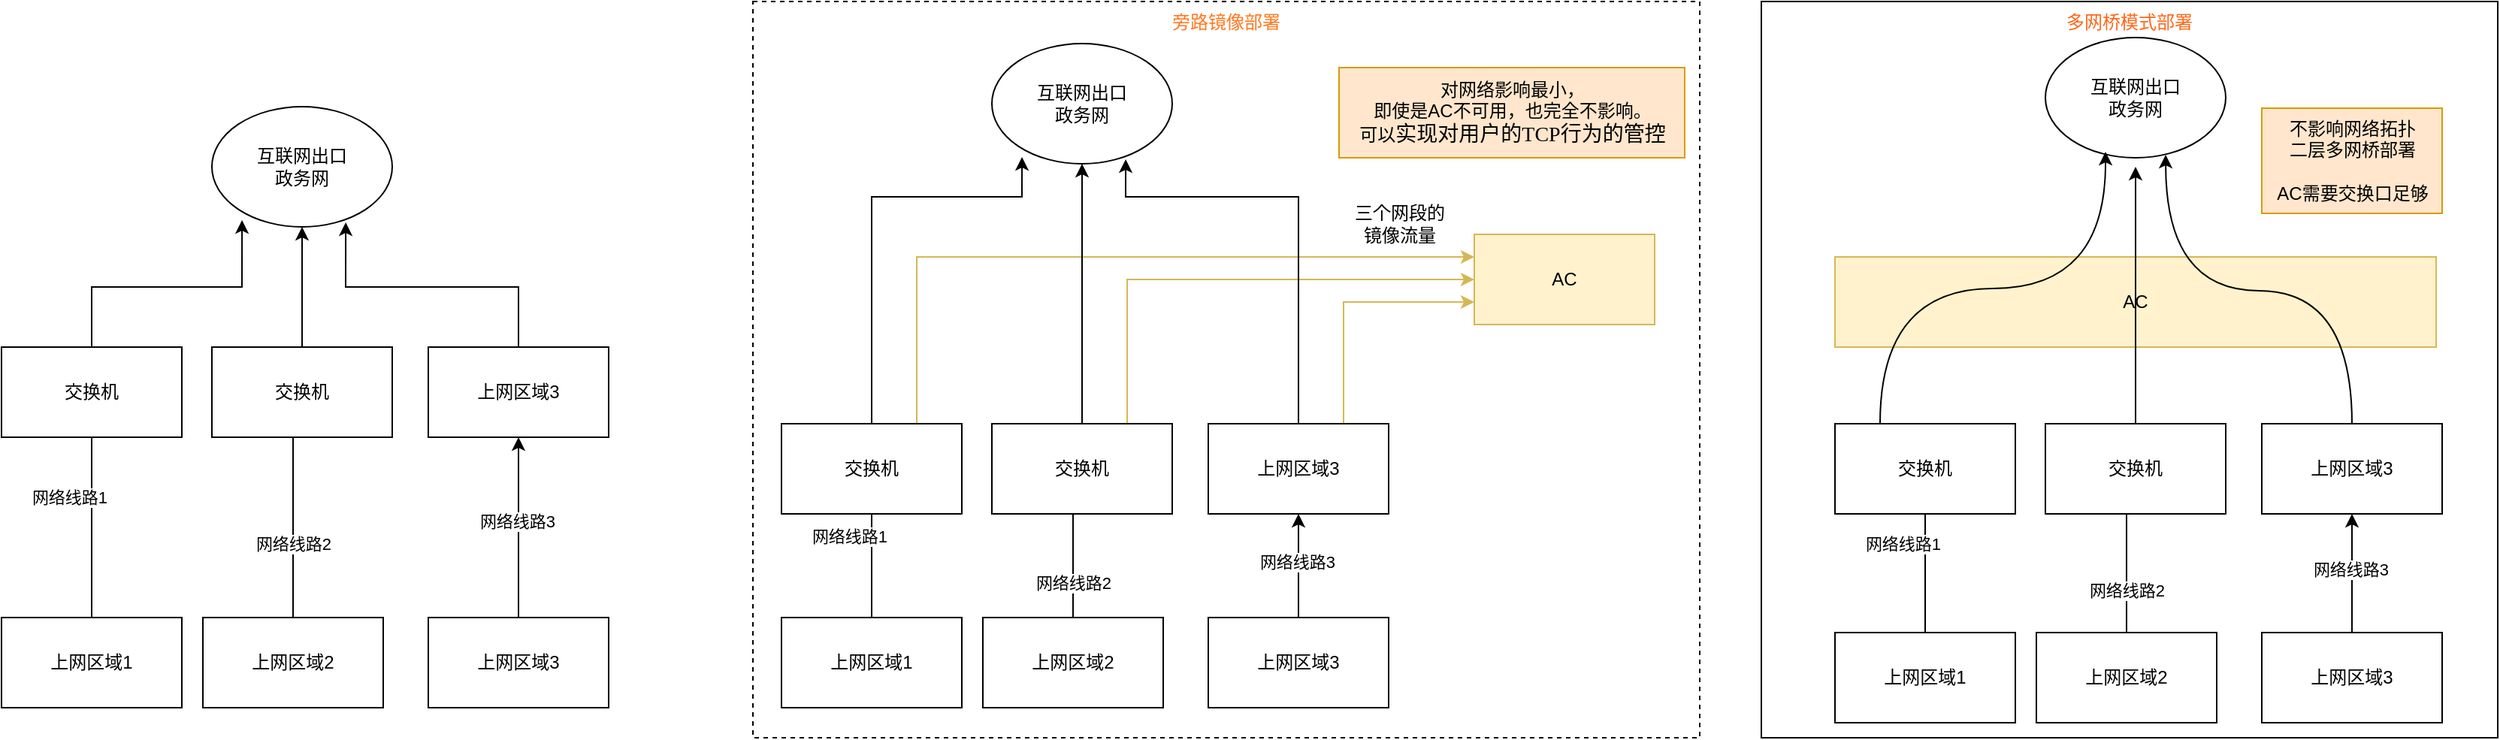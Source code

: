 <mxfile version="21.8.2" type="github">
  <diagram name="第 1 页" id="J8BS59FEp2aJMesZVCdo">
    <mxGraphModel dx="1194" dy="1683" grid="1" gridSize="10" guides="1" tooltips="1" connect="1" arrows="1" fold="1" page="1" pageScale="1" pageWidth="827" pageHeight="1169" math="0" shadow="0">
      <root>
        <mxCell id="0" />
        <mxCell id="1" parent="0" />
        <mxCell id="qCOAXYOAJNg6mRWYXx_G-90" value="多网桥模式部署" style="rounded=0;whiteSpace=wrap;html=1;verticalAlign=top;fontColor=#FF6619;" vertex="1" parent="1">
          <mxGeometry x="1241" y="-30" width="490" height="490" as="geometry" />
        </mxCell>
        <mxCell id="qCOAXYOAJNg6mRWYXx_G-88" value="&lt;font color=&quot;#ff781f&quot;&gt;旁路镜像部署&lt;/font&gt;" style="rounded=0;whiteSpace=wrap;html=1;dashed=1;verticalAlign=top;" vertex="1" parent="1">
          <mxGeometry x="570" y="-30" width="630" height="490" as="geometry" />
        </mxCell>
        <mxCell id="qCOAXYOAJNg6mRWYXx_G-1" value="交换机" style="rounded=0;whiteSpace=wrap;html=1;" vertex="1" parent="1">
          <mxGeometry x="70" y="200" width="120" height="60" as="geometry" />
        </mxCell>
        <mxCell id="qCOAXYOAJNg6mRWYXx_G-2" value="" style="endArrow=none;html=1;rounded=0;entryX=0.5;entryY=1;entryDx=0;entryDy=0;exitX=0.5;exitY=0;exitDx=0;exitDy=0;" edge="1" parent="1" source="qCOAXYOAJNg6mRWYXx_G-8" target="qCOAXYOAJNg6mRWYXx_G-1">
          <mxGeometry width="50" height="50" relative="1" as="geometry">
            <mxPoint x="140" y="400" as="sourcePoint" />
            <mxPoint x="140" y="250" as="targetPoint" />
          </mxGeometry>
        </mxCell>
        <mxCell id="qCOAXYOAJNg6mRWYXx_G-5" value="网络线路1" style="edgeLabel;html=1;align=center;verticalAlign=middle;resizable=0;points=[];" vertex="1" connectable="0" parent="qCOAXYOAJNg6mRWYXx_G-2">
          <mxGeometry x="-0.004" y="1" relative="1" as="geometry">
            <mxPoint x="-14" y="-20" as="offset" />
          </mxGeometry>
        </mxCell>
        <mxCell id="qCOAXYOAJNg6mRWYXx_G-3" value="" style="endArrow=none;html=1;rounded=0;entryX=0.45;entryY=0.992;entryDx=0;entryDy=0;exitX=0.5;exitY=0;exitDx=0;exitDy=0;entryPerimeter=0;" edge="1" parent="1" source="qCOAXYOAJNg6mRWYXx_G-9" target="qCOAXYOAJNg6mRWYXx_G-21">
          <mxGeometry width="50" height="50" relative="1" as="geometry">
            <mxPoint x="250" y="400" as="sourcePoint" />
            <mxPoint x="270" y="210" as="targetPoint" />
          </mxGeometry>
        </mxCell>
        <mxCell id="qCOAXYOAJNg6mRWYXx_G-6" value="网络线路2" style="edgeLabel;html=1;align=center;verticalAlign=middle;resizable=0;points=[];" vertex="1" connectable="0" parent="qCOAXYOAJNg6mRWYXx_G-3">
          <mxGeometry x="0.02" y="-1" relative="1" as="geometry">
            <mxPoint x="-1" y="12" as="offset" />
          </mxGeometry>
        </mxCell>
        <mxCell id="qCOAXYOAJNg6mRWYXx_G-8" value="上网区域1" style="rounded=0;whiteSpace=wrap;html=1;" vertex="1" parent="1">
          <mxGeometry x="70" y="380" width="120" height="60" as="geometry" />
        </mxCell>
        <mxCell id="qCOAXYOAJNg6mRWYXx_G-9" value="上网区域2" style="rounded=0;whiteSpace=wrap;html=1;" vertex="1" parent="1">
          <mxGeometry x="204" y="380" width="120" height="60" as="geometry" />
        </mxCell>
        <mxCell id="qCOAXYOAJNg6mRWYXx_G-29" style="edgeStyle=orthogonalEdgeStyle;rounded=0;orthogonalLoop=1;jettySize=auto;html=1;exitX=0.5;exitY=0;exitDx=0;exitDy=0;entryX=0.5;entryY=1;entryDx=0;entryDy=0;" edge="1" parent="1" source="qCOAXYOAJNg6mRWYXx_G-10" target="qCOAXYOAJNg6mRWYXx_G-28">
          <mxGeometry relative="1" as="geometry" />
        </mxCell>
        <mxCell id="qCOAXYOAJNg6mRWYXx_G-30" value="网络线路3" style="edgeLabel;html=1;align=center;verticalAlign=middle;resizable=0;points=[];" vertex="1" connectable="0" parent="qCOAXYOAJNg6mRWYXx_G-29">
          <mxGeometry x="0.067" y="1" relative="1" as="geometry">
            <mxPoint as="offset" />
          </mxGeometry>
        </mxCell>
        <mxCell id="qCOAXYOAJNg6mRWYXx_G-10" value="上网区域3" style="rounded=0;whiteSpace=wrap;html=1;" vertex="1" parent="1">
          <mxGeometry x="354" y="380" width="120" height="60" as="geometry" />
        </mxCell>
        <mxCell id="qCOAXYOAJNg6mRWYXx_G-26" style="edgeStyle=orthogonalEdgeStyle;rounded=0;orthogonalLoop=1;jettySize=auto;html=1;exitX=0.5;exitY=0;exitDx=0;exitDy=0;entryX=0.5;entryY=1;entryDx=0;entryDy=0;" edge="1" parent="1" source="qCOAXYOAJNg6mRWYXx_G-21" target="qCOAXYOAJNg6mRWYXx_G-24">
          <mxGeometry relative="1" as="geometry" />
        </mxCell>
        <mxCell id="qCOAXYOAJNg6mRWYXx_G-21" value="交换机" style="rounded=0;whiteSpace=wrap;html=1;" vertex="1" parent="1">
          <mxGeometry x="210" y="200" width="120" height="60" as="geometry" />
        </mxCell>
        <mxCell id="qCOAXYOAJNg6mRWYXx_G-24" value="互联网出口&lt;br&gt;政务网" style="ellipse;whiteSpace=wrap;html=1;" vertex="1" parent="1">
          <mxGeometry x="210" y="40" width="120" height="80" as="geometry" />
        </mxCell>
        <mxCell id="qCOAXYOAJNg6mRWYXx_G-25" style="edgeStyle=orthogonalEdgeStyle;rounded=0;orthogonalLoop=1;jettySize=auto;html=1;exitX=0.5;exitY=0;exitDx=0;exitDy=0;entryX=0.167;entryY=0.944;entryDx=0;entryDy=0;entryPerimeter=0;" edge="1" parent="1" source="qCOAXYOAJNg6mRWYXx_G-1" target="qCOAXYOAJNg6mRWYXx_G-24">
          <mxGeometry relative="1" as="geometry" />
        </mxCell>
        <mxCell id="qCOAXYOAJNg6mRWYXx_G-28" value="上网区域3" style="rounded=0;whiteSpace=wrap;html=1;" vertex="1" parent="1">
          <mxGeometry x="354" y="200" width="120" height="60" as="geometry" />
        </mxCell>
        <mxCell id="qCOAXYOAJNg6mRWYXx_G-31" style="edgeStyle=orthogonalEdgeStyle;rounded=0;orthogonalLoop=1;jettySize=auto;html=1;exitX=0.5;exitY=0;exitDx=0;exitDy=0;entryX=0.742;entryY=0.963;entryDx=0;entryDy=0;entryPerimeter=0;" edge="1" parent="1" source="qCOAXYOAJNg6mRWYXx_G-28" target="qCOAXYOAJNg6mRWYXx_G-24">
          <mxGeometry relative="1" as="geometry" />
        </mxCell>
        <mxCell id="qCOAXYOAJNg6mRWYXx_G-55" style="edgeStyle=orthogonalEdgeStyle;rounded=0;orthogonalLoop=1;jettySize=auto;html=1;exitX=0.75;exitY=0;exitDx=0;exitDy=0;entryX=0;entryY=0.25;entryDx=0;entryDy=0;fillColor=#fff2cc;strokeColor=#d6b656;" edge="1" parent="1" source="qCOAXYOAJNg6mRWYXx_G-32" target="qCOAXYOAJNg6mRWYXx_G-48">
          <mxGeometry relative="1" as="geometry" />
        </mxCell>
        <mxCell id="qCOAXYOAJNg6mRWYXx_G-32" value="交换机" style="rounded=0;whiteSpace=wrap;html=1;" vertex="1" parent="1">
          <mxGeometry x="589" y="251" width="120" height="60" as="geometry" />
        </mxCell>
        <mxCell id="qCOAXYOAJNg6mRWYXx_G-33" value="" style="endArrow=none;html=1;rounded=0;entryX=0.5;entryY=1;entryDx=0;entryDy=0;exitX=0.5;exitY=0;exitDx=0;exitDy=0;" edge="1" parent="1" source="qCOAXYOAJNg6mRWYXx_G-37" target="qCOAXYOAJNg6mRWYXx_G-32">
          <mxGeometry width="50" height="50" relative="1" as="geometry">
            <mxPoint x="659" y="400" as="sourcePoint" />
            <mxPoint x="659" y="250" as="targetPoint" />
          </mxGeometry>
        </mxCell>
        <mxCell id="qCOAXYOAJNg6mRWYXx_G-34" value="网络线路1" style="edgeLabel;html=1;align=center;verticalAlign=middle;resizable=0;points=[];" vertex="1" connectable="0" parent="qCOAXYOAJNg6mRWYXx_G-33">
          <mxGeometry x="-0.004" y="1" relative="1" as="geometry">
            <mxPoint x="-14" y="-20" as="offset" />
          </mxGeometry>
        </mxCell>
        <mxCell id="qCOAXYOAJNg6mRWYXx_G-35" value="" style="endArrow=none;html=1;rounded=0;entryX=0.45;entryY=0.992;entryDx=0;entryDy=0;exitX=0.5;exitY=0;exitDx=0;exitDy=0;entryPerimeter=0;" edge="1" parent="1" source="qCOAXYOAJNg6mRWYXx_G-38" target="qCOAXYOAJNg6mRWYXx_G-43">
          <mxGeometry width="50" height="50" relative="1" as="geometry">
            <mxPoint x="769" y="400" as="sourcePoint" />
            <mxPoint x="789" y="210" as="targetPoint" />
          </mxGeometry>
        </mxCell>
        <mxCell id="qCOAXYOAJNg6mRWYXx_G-36" value="网络线路2" style="edgeLabel;html=1;align=center;verticalAlign=middle;resizable=0;points=[];" vertex="1" connectable="0" parent="qCOAXYOAJNg6mRWYXx_G-35">
          <mxGeometry x="0.02" y="-1" relative="1" as="geometry">
            <mxPoint x="-1" y="12" as="offset" />
          </mxGeometry>
        </mxCell>
        <mxCell id="qCOAXYOAJNg6mRWYXx_G-37" value="上网区域1" style="rounded=0;whiteSpace=wrap;html=1;" vertex="1" parent="1">
          <mxGeometry x="589" y="380" width="120" height="60" as="geometry" />
        </mxCell>
        <mxCell id="qCOAXYOAJNg6mRWYXx_G-38" value="上网区域2" style="rounded=0;whiteSpace=wrap;html=1;" vertex="1" parent="1">
          <mxGeometry x="723" y="380" width="120" height="60" as="geometry" />
        </mxCell>
        <mxCell id="qCOAXYOAJNg6mRWYXx_G-39" style="edgeStyle=orthogonalEdgeStyle;rounded=0;orthogonalLoop=1;jettySize=auto;html=1;exitX=0.5;exitY=0;exitDx=0;exitDy=0;entryX=0.5;entryY=1;entryDx=0;entryDy=0;" edge="1" parent="1" source="qCOAXYOAJNg6mRWYXx_G-41" target="qCOAXYOAJNg6mRWYXx_G-46">
          <mxGeometry relative="1" as="geometry" />
        </mxCell>
        <mxCell id="qCOAXYOAJNg6mRWYXx_G-40" value="网络线路3" style="edgeLabel;html=1;align=center;verticalAlign=middle;resizable=0;points=[];" vertex="1" connectable="0" parent="qCOAXYOAJNg6mRWYXx_G-39">
          <mxGeometry x="0.067" y="1" relative="1" as="geometry">
            <mxPoint as="offset" />
          </mxGeometry>
        </mxCell>
        <mxCell id="qCOAXYOAJNg6mRWYXx_G-41" value="上网区域3" style="rounded=0;whiteSpace=wrap;html=1;" vertex="1" parent="1">
          <mxGeometry x="873" y="380" width="120" height="60" as="geometry" />
        </mxCell>
        <mxCell id="qCOAXYOAJNg6mRWYXx_G-42" style="edgeStyle=orthogonalEdgeStyle;rounded=0;orthogonalLoop=1;jettySize=auto;html=1;exitX=0.5;exitY=0;exitDx=0;exitDy=0;entryX=0.5;entryY=1;entryDx=0;entryDy=0;" edge="1" parent="1" source="qCOAXYOAJNg6mRWYXx_G-43" target="qCOAXYOAJNg6mRWYXx_G-44">
          <mxGeometry relative="1" as="geometry" />
        </mxCell>
        <mxCell id="qCOAXYOAJNg6mRWYXx_G-56" style="edgeStyle=orthogonalEdgeStyle;rounded=0;orthogonalLoop=1;jettySize=auto;html=1;exitX=0.75;exitY=0;exitDx=0;exitDy=0;entryX=0;entryY=0.5;entryDx=0;entryDy=0;fillColor=#fff2cc;strokeColor=#d6b656;" edge="1" parent="1" source="qCOAXYOAJNg6mRWYXx_G-43" target="qCOAXYOAJNg6mRWYXx_G-48">
          <mxGeometry relative="1" as="geometry" />
        </mxCell>
        <mxCell id="qCOAXYOAJNg6mRWYXx_G-43" value="交换机" style="rounded=0;whiteSpace=wrap;html=1;" vertex="1" parent="1">
          <mxGeometry x="729" y="251" width="120" height="60" as="geometry" />
        </mxCell>
        <mxCell id="qCOAXYOAJNg6mRWYXx_G-44" value="互联网出口&lt;br&gt;政务网" style="ellipse;whiteSpace=wrap;html=1;" vertex="1" parent="1">
          <mxGeometry x="729" y="-2" width="120" height="80" as="geometry" />
        </mxCell>
        <mxCell id="qCOAXYOAJNg6mRWYXx_G-45" style="edgeStyle=orthogonalEdgeStyle;rounded=0;orthogonalLoop=1;jettySize=auto;html=1;exitX=0.5;exitY=0;exitDx=0;exitDy=0;entryX=0.167;entryY=0.944;entryDx=0;entryDy=0;entryPerimeter=0;" edge="1" parent="1" source="qCOAXYOAJNg6mRWYXx_G-32" target="qCOAXYOAJNg6mRWYXx_G-44">
          <mxGeometry relative="1" as="geometry">
            <Array as="points">
              <mxPoint x="649" y="100" />
              <mxPoint x="749" y="100" />
            </Array>
          </mxGeometry>
        </mxCell>
        <mxCell id="qCOAXYOAJNg6mRWYXx_G-57" style="edgeStyle=orthogonalEdgeStyle;rounded=0;orthogonalLoop=1;jettySize=auto;html=1;exitX=0.75;exitY=0;exitDx=0;exitDy=0;entryX=0;entryY=0.75;entryDx=0;entryDy=0;fillColor=#fff2cc;strokeColor=#d6b656;" edge="1" parent="1" source="qCOAXYOAJNg6mRWYXx_G-46" target="qCOAXYOAJNg6mRWYXx_G-48">
          <mxGeometry relative="1" as="geometry" />
        </mxCell>
        <mxCell id="qCOAXYOAJNg6mRWYXx_G-46" value="上网区域3" style="rounded=0;whiteSpace=wrap;html=1;" vertex="1" parent="1">
          <mxGeometry x="873" y="251" width="120" height="60" as="geometry" />
        </mxCell>
        <mxCell id="qCOAXYOAJNg6mRWYXx_G-47" style="edgeStyle=orthogonalEdgeStyle;rounded=0;orthogonalLoop=1;jettySize=auto;html=1;exitX=0.5;exitY=0;exitDx=0;exitDy=0;entryX=0.742;entryY=0.963;entryDx=0;entryDy=0;entryPerimeter=0;" edge="1" parent="1" source="qCOAXYOAJNg6mRWYXx_G-46" target="qCOAXYOAJNg6mRWYXx_G-44">
          <mxGeometry relative="1" as="geometry">
            <Array as="points">
              <mxPoint x="933" y="100" />
              <mxPoint x="818" y="100" />
            </Array>
          </mxGeometry>
        </mxCell>
        <mxCell id="qCOAXYOAJNg6mRWYXx_G-48" value="AC" style="rounded=0;whiteSpace=wrap;html=1;fillColor=#fff2cc;strokeColor=#d6b656;" vertex="1" parent="1">
          <mxGeometry x="1050" y="125" width="120" height="60" as="geometry" />
        </mxCell>
        <mxCell id="qCOAXYOAJNg6mRWYXx_G-58" value="三个网段的&lt;br&gt;镜像流量" style="text;html=1;align=center;verticalAlign=middle;resizable=0;points=[];autosize=1;strokeColor=none;fillColor=none;" vertex="1" parent="1">
          <mxGeometry x="960" y="98" width="80" height="40" as="geometry" />
        </mxCell>
        <mxCell id="qCOAXYOAJNg6mRWYXx_G-60" value="对网络影响最小，&lt;br&gt;即使是AC不可用，也完全不影响。&lt;br&gt;可以&lt;font style=&quot;font-family: 宋体; font-size: 10.5pt; text-align: justify; background-color: initial;&quot; face=&quot;宋体&quot;&gt;实现对用户的&lt;/font&gt;&lt;font style=&quot;font-family: 宋体; font-size: 10.5pt; text-align: justify; background-color: initial;&quot; face=&quot;宋体&quot;&gt;TCP行为的管控&lt;/font&gt;" style="text;html=1;align=center;verticalAlign=middle;resizable=0;points=[];autosize=1;strokeColor=#d79b00;fillColor=#ffe6cc;" vertex="1" parent="1">
          <mxGeometry x="960" y="14" width="230" height="60" as="geometry" />
        </mxCell>
        <mxCell id="qCOAXYOAJNg6mRWYXx_G-62" value="交换机" style="rounded=0;whiteSpace=wrap;html=1;" vertex="1" parent="1">
          <mxGeometry x="1290" y="251" width="120" height="60" as="geometry" />
        </mxCell>
        <mxCell id="qCOAXYOAJNg6mRWYXx_G-63" value="" style="endArrow=none;html=1;rounded=0;entryX=0.5;entryY=1;entryDx=0;entryDy=0;exitX=0.5;exitY=0;exitDx=0;exitDy=0;" edge="1" parent="1" source="qCOAXYOAJNg6mRWYXx_G-67" target="qCOAXYOAJNg6mRWYXx_G-62">
          <mxGeometry width="50" height="50" relative="1" as="geometry">
            <mxPoint x="1360" y="410" as="sourcePoint" />
            <mxPoint x="1360" y="260" as="targetPoint" />
          </mxGeometry>
        </mxCell>
        <mxCell id="qCOAXYOAJNg6mRWYXx_G-64" value="网络线路1" style="edgeLabel;html=1;align=center;verticalAlign=middle;resizable=0;points=[];" vertex="1" connectable="0" parent="qCOAXYOAJNg6mRWYXx_G-63">
          <mxGeometry x="-0.004" y="1" relative="1" as="geometry">
            <mxPoint x="-14" y="-20" as="offset" />
          </mxGeometry>
        </mxCell>
        <mxCell id="qCOAXYOAJNg6mRWYXx_G-65" value="" style="endArrow=none;html=1;rounded=0;entryX=0.45;entryY=0.992;entryDx=0;entryDy=0;exitX=0.5;exitY=0;exitDx=0;exitDy=0;entryPerimeter=0;" edge="1" parent="1" source="qCOAXYOAJNg6mRWYXx_G-68" target="qCOAXYOAJNg6mRWYXx_G-74">
          <mxGeometry width="50" height="50" relative="1" as="geometry">
            <mxPoint x="1470" y="410" as="sourcePoint" />
            <mxPoint x="1490" y="220" as="targetPoint" />
          </mxGeometry>
        </mxCell>
        <mxCell id="qCOAXYOAJNg6mRWYXx_G-66" value="网络线路2" style="edgeLabel;html=1;align=center;verticalAlign=middle;resizable=0;points=[];" vertex="1" connectable="0" parent="qCOAXYOAJNg6mRWYXx_G-65">
          <mxGeometry x="0.02" y="-1" relative="1" as="geometry">
            <mxPoint x="-1" y="12" as="offset" />
          </mxGeometry>
        </mxCell>
        <mxCell id="qCOAXYOAJNg6mRWYXx_G-67" value="上网区域1" style="rounded=0;whiteSpace=wrap;html=1;" vertex="1" parent="1">
          <mxGeometry x="1290" y="390" width="120" height="60" as="geometry" />
        </mxCell>
        <mxCell id="qCOAXYOAJNg6mRWYXx_G-68" value="上网区域2" style="rounded=0;whiteSpace=wrap;html=1;" vertex="1" parent="1">
          <mxGeometry x="1424" y="390" width="120" height="60" as="geometry" />
        </mxCell>
        <mxCell id="qCOAXYOAJNg6mRWYXx_G-69" style="edgeStyle=orthogonalEdgeStyle;rounded=0;orthogonalLoop=1;jettySize=auto;html=1;exitX=0.5;exitY=0;exitDx=0;exitDy=0;entryX=0.5;entryY=1;entryDx=0;entryDy=0;" edge="1" parent="1" source="qCOAXYOAJNg6mRWYXx_G-71" target="qCOAXYOAJNg6mRWYXx_G-78">
          <mxGeometry relative="1" as="geometry" />
        </mxCell>
        <mxCell id="qCOAXYOAJNg6mRWYXx_G-70" value="网络线路3" style="edgeLabel;html=1;align=center;verticalAlign=middle;resizable=0;points=[];" vertex="1" connectable="0" parent="qCOAXYOAJNg6mRWYXx_G-69">
          <mxGeometry x="0.067" y="1" relative="1" as="geometry">
            <mxPoint as="offset" />
          </mxGeometry>
        </mxCell>
        <mxCell id="qCOAXYOAJNg6mRWYXx_G-71" value="上网区域3" style="rounded=0;whiteSpace=wrap;html=1;" vertex="1" parent="1">
          <mxGeometry x="1574" y="390" width="120" height="60" as="geometry" />
        </mxCell>
        <mxCell id="qCOAXYOAJNg6mRWYXx_G-74" value="交换机" style="rounded=0;whiteSpace=wrap;html=1;" vertex="1" parent="1">
          <mxGeometry x="1430" y="251" width="120" height="60" as="geometry" />
        </mxCell>
        <mxCell id="qCOAXYOAJNg6mRWYXx_G-75" value="互联网出口&lt;br&gt;政务网" style="ellipse;whiteSpace=wrap;html=1;" vertex="1" parent="1">
          <mxGeometry x="1430" y="-6" width="120" height="80" as="geometry" />
        </mxCell>
        <mxCell id="qCOAXYOAJNg6mRWYXx_G-78" value="上网区域3" style="rounded=0;whiteSpace=wrap;html=1;" vertex="1" parent="1">
          <mxGeometry x="1574" y="251" width="120" height="60" as="geometry" />
        </mxCell>
        <mxCell id="qCOAXYOAJNg6mRWYXx_G-80" value="AC" style="rounded=0;whiteSpace=wrap;html=1;fillColor=#fff2cc;strokeColor=#d6b656;" vertex="1" parent="1">
          <mxGeometry x="1290" y="140" width="400" height="60" as="geometry" />
        </mxCell>
        <mxCell id="qCOAXYOAJNg6mRWYXx_G-82" value="不影响网络拓扑&lt;br&gt;二层多网桥部署&lt;br&gt;&lt;br&gt;AC需要交换口足够" style="text;html=1;align=center;verticalAlign=middle;resizable=0;points=[];autosize=1;strokeColor=#d79b00;fillColor=#ffe6cc;" vertex="1" parent="1">
          <mxGeometry x="1574" y="41" width="120" height="70" as="geometry" />
        </mxCell>
        <mxCell id="qCOAXYOAJNg6mRWYXx_G-85" style="edgeStyle=orthogonalEdgeStyle;curved=1;rounded=0;orthogonalLoop=1;jettySize=auto;html=1;exitX=0.25;exitY=0;exitDx=0;exitDy=0;" edge="1" parent="1" source="qCOAXYOAJNg6mRWYXx_G-62">
          <mxGeometry relative="1" as="geometry">
            <mxPoint x="1470" y="70" as="targetPoint" />
          </mxGeometry>
        </mxCell>
        <mxCell id="qCOAXYOAJNg6mRWYXx_G-86" style="edgeStyle=orthogonalEdgeStyle;curved=1;rounded=0;orthogonalLoop=1;jettySize=auto;html=1;exitX=0.5;exitY=0;exitDx=0;exitDy=0;" edge="1" parent="1" source="qCOAXYOAJNg6mRWYXx_G-74">
          <mxGeometry relative="1" as="geometry">
            <mxPoint x="1490" y="80" as="targetPoint" />
          </mxGeometry>
        </mxCell>
        <mxCell id="qCOAXYOAJNg6mRWYXx_G-87" style="edgeStyle=orthogonalEdgeStyle;curved=1;rounded=0;orthogonalLoop=1;jettySize=auto;html=1;exitX=0.5;exitY=0;exitDx=0;exitDy=0;entryX=0.667;entryY=0.975;entryDx=0;entryDy=0;entryPerimeter=0;" edge="1" parent="1" source="qCOAXYOAJNg6mRWYXx_G-78" target="qCOAXYOAJNg6mRWYXx_G-75">
          <mxGeometry relative="1" as="geometry" />
        </mxCell>
      </root>
    </mxGraphModel>
  </diagram>
</mxfile>
